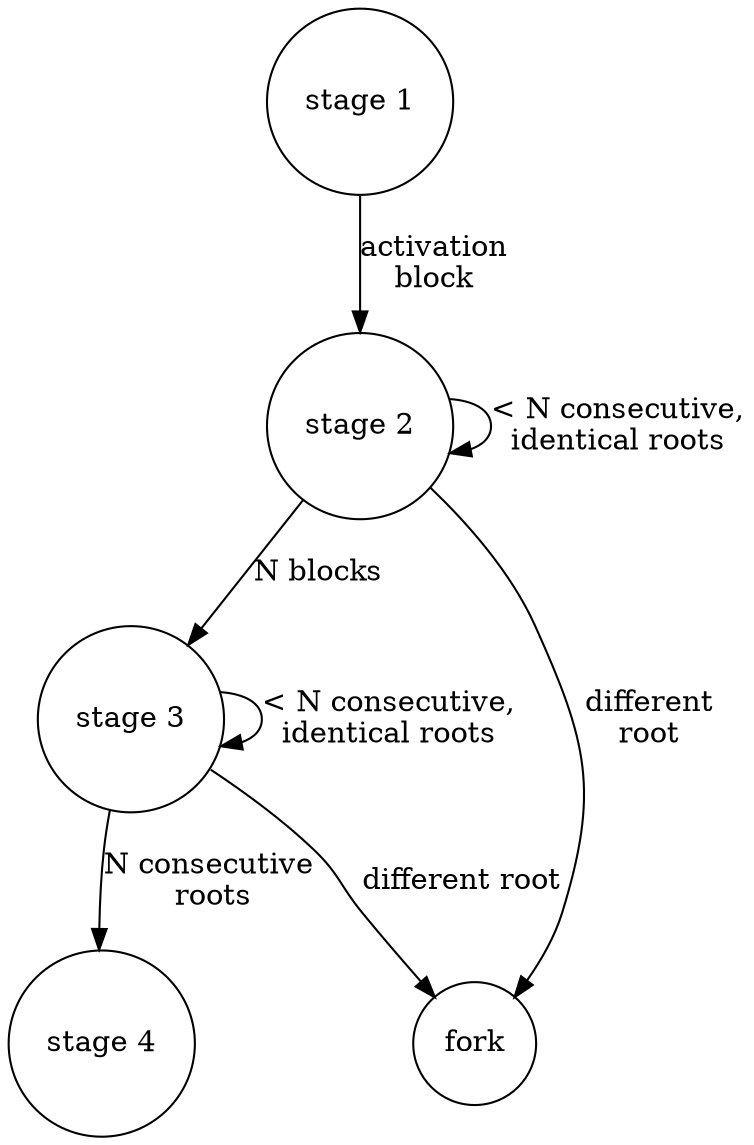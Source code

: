 digraph D {
    node [shape=circle]
    a [label="stage 1"]
    b [label="stage 2"]
    c [label="stage 3"]
    d [label="stage 4"]
    fork [label="fork"]
    
    a -> b [label="activation\nblock"]
    b -> c [label="N blocks"]
    b -> b [label="< N consecutive,\nidentical roots"]
    b -> fork [label="different\nroot"]
    c -> c [label="< N consecutive,\nidentical roots"]
    c -> fork [label="different root"]
    c -> d [label="N consecutive\n roots"]
}
